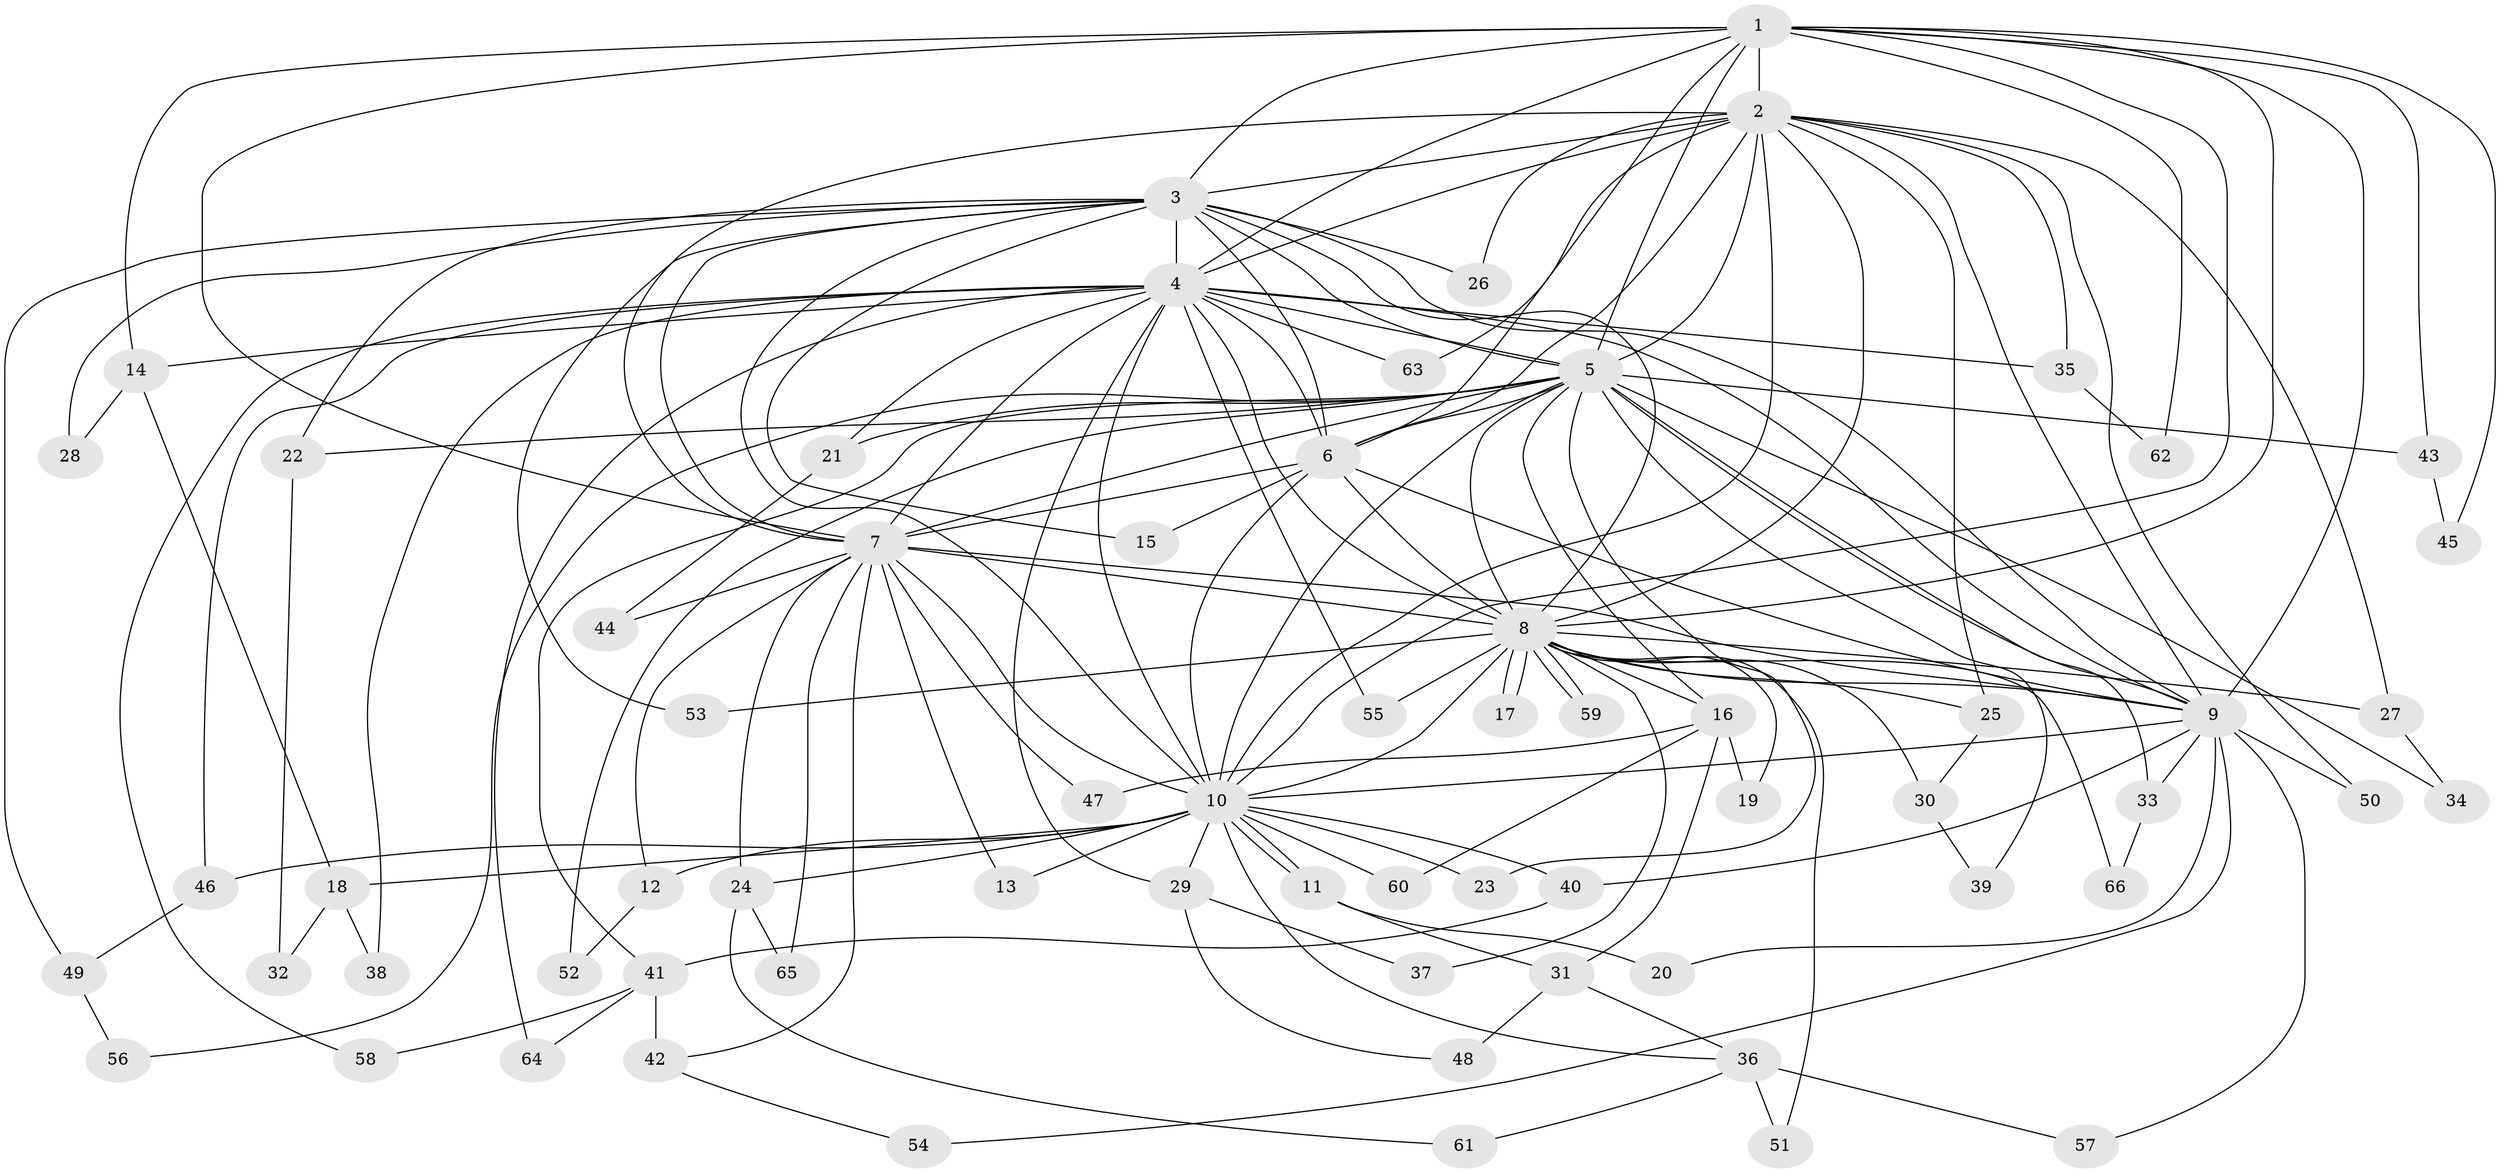 // coarse degree distribution, {20: 0.038461538461538464, 19: 0.038461538461538464, 4: 0.19230769230769232, 7: 0.038461538461538464, 3: 0.15384615384615385, 6: 0.038461538461538464, 1: 0.07692307692307693, 2: 0.4230769230769231}
// Generated by graph-tools (version 1.1) at 2025/17/03/04/25 18:17:24]
// undirected, 66 vertices, 157 edges
graph export_dot {
graph [start="1"]
  node [color=gray90,style=filled];
  1;
  2;
  3;
  4;
  5;
  6;
  7;
  8;
  9;
  10;
  11;
  12;
  13;
  14;
  15;
  16;
  17;
  18;
  19;
  20;
  21;
  22;
  23;
  24;
  25;
  26;
  27;
  28;
  29;
  30;
  31;
  32;
  33;
  34;
  35;
  36;
  37;
  38;
  39;
  40;
  41;
  42;
  43;
  44;
  45;
  46;
  47;
  48;
  49;
  50;
  51;
  52;
  53;
  54;
  55;
  56;
  57;
  58;
  59;
  60;
  61;
  62;
  63;
  64;
  65;
  66;
  1 -- 2;
  1 -- 3;
  1 -- 4;
  1 -- 5;
  1 -- 6;
  1 -- 7;
  1 -- 8;
  1 -- 9;
  1 -- 10;
  1 -- 14;
  1 -- 43;
  1 -- 45;
  1 -- 62;
  2 -- 3;
  2 -- 4;
  2 -- 5;
  2 -- 6;
  2 -- 7;
  2 -- 8;
  2 -- 9;
  2 -- 10;
  2 -- 25;
  2 -- 26;
  2 -- 27;
  2 -- 35;
  2 -- 50;
  2 -- 63;
  3 -- 4;
  3 -- 5;
  3 -- 6;
  3 -- 7;
  3 -- 8;
  3 -- 9;
  3 -- 10;
  3 -- 15;
  3 -- 22;
  3 -- 26;
  3 -- 28;
  3 -- 49;
  3 -- 53;
  4 -- 5;
  4 -- 6;
  4 -- 7;
  4 -- 8;
  4 -- 9;
  4 -- 10;
  4 -- 14;
  4 -- 21;
  4 -- 29;
  4 -- 35;
  4 -- 38;
  4 -- 46;
  4 -- 55;
  4 -- 58;
  4 -- 63;
  4 -- 64;
  5 -- 6;
  5 -- 7;
  5 -- 8;
  5 -- 9;
  5 -- 10;
  5 -- 16;
  5 -- 21;
  5 -- 22;
  5 -- 23;
  5 -- 33;
  5 -- 34;
  5 -- 39;
  5 -- 41;
  5 -- 43;
  5 -- 52;
  5 -- 56;
  6 -- 7;
  6 -- 8;
  6 -- 9;
  6 -- 10;
  6 -- 15;
  7 -- 8;
  7 -- 9;
  7 -- 10;
  7 -- 12;
  7 -- 13;
  7 -- 24;
  7 -- 42;
  7 -- 44;
  7 -- 47;
  7 -- 65;
  8 -- 9;
  8 -- 10;
  8 -- 16;
  8 -- 17;
  8 -- 17;
  8 -- 19;
  8 -- 25;
  8 -- 27;
  8 -- 30;
  8 -- 37;
  8 -- 51;
  8 -- 53;
  8 -- 55;
  8 -- 59;
  8 -- 59;
  8 -- 66;
  9 -- 10;
  9 -- 20;
  9 -- 33;
  9 -- 40;
  9 -- 50;
  9 -- 54;
  9 -- 57;
  10 -- 11;
  10 -- 11;
  10 -- 12;
  10 -- 13;
  10 -- 18;
  10 -- 23;
  10 -- 24;
  10 -- 29;
  10 -- 36;
  10 -- 40;
  10 -- 46;
  10 -- 60;
  11 -- 20;
  11 -- 31;
  12 -- 52;
  14 -- 18;
  14 -- 28;
  16 -- 19;
  16 -- 31;
  16 -- 47;
  16 -- 60;
  18 -- 32;
  18 -- 38;
  21 -- 44;
  22 -- 32;
  24 -- 61;
  24 -- 65;
  25 -- 30;
  27 -- 34;
  29 -- 37;
  29 -- 48;
  30 -- 39;
  31 -- 36;
  31 -- 48;
  33 -- 66;
  35 -- 62;
  36 -- 51;
  36 -- 57;
  36 -- 61;
  40 -- 41;
  41 -- 42;
  41 -- 58;
  41 -- 64;
  42 -- 54;
  43 -- 45;
  46 -- 49;
  49 -- 56;
}

